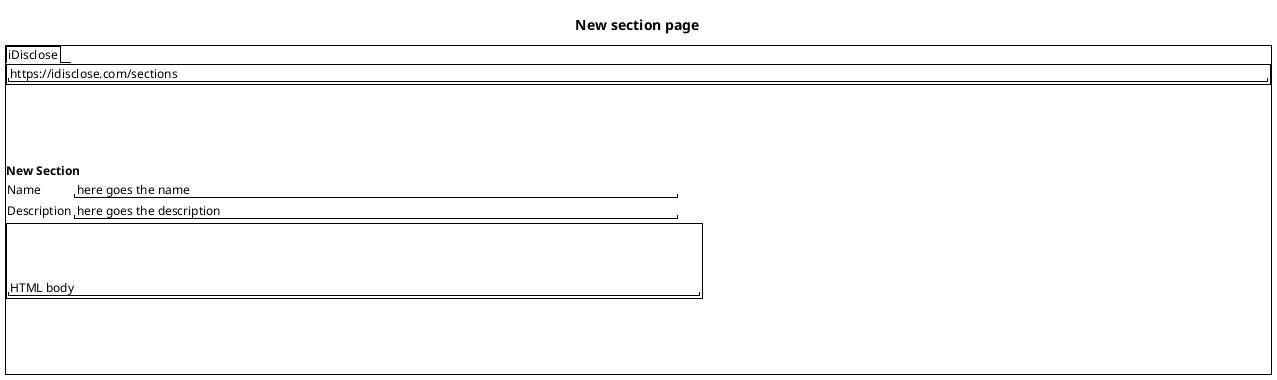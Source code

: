 @startsalt
title New section page
{+
{/ iDisclose }
{+
  "https://idisclose.com/sections                                                                                                                               "
}
{
  .
  .
  .
  .
}
<b>New Section
{
  Name | "here goes the name                                                         "
  Description | "here goes the description                                                  "
}
{+
  .
  .
  .
  "                                                                             HTML body"
}
{
  .
  .
  .
  .
}
}
@endsalt

